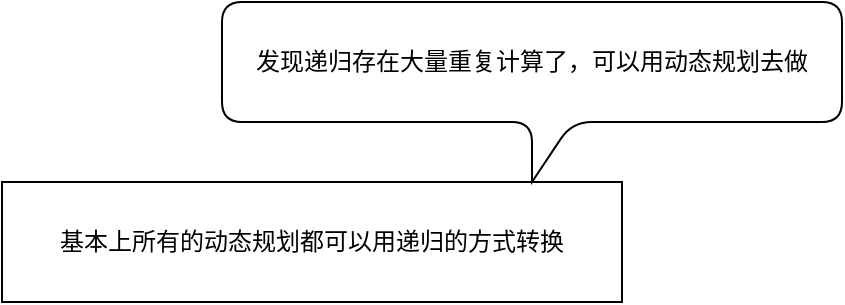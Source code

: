 <mxfile version="14.9.8" type="github">
  <diagram id="WpJpMewNsIh6ZR-yofad" name="Page-1">
    <mxGraphModel dx="946" dy="534" grid="1" gridSize="10" guides="1" tooltips="1" connect="1" arrows="1" fold="1" page="1" pageScale="1" pageWidth="827" pageHeight="1169" math="0" shadow="0">
      <root>
        <mxCell id="0" />
        <mxCell id="1" parent="0" />
        <mxCell id="uIqASsfO4Dl5PbQsylgY-1" value="基本上所有的动态规划都可以用递归的方式转换" style="whiteSpace=wrap;html=1;" vertex="1" parent="1">
          <mxGeometry x="60" y="120" width="310" height="60" as="geometry" />
        </mxCell>
        <mxCell id="uIqASsfO4Dl5PbQsylgY-2" value="发现递归存在大量重复计算了，可以用动态规划去做&lt;br&gt;" style="shape=callout;rounded=1;whiteSpace=wrap;html=1;perimeter=calloutPerimeter;" vertex="1" parent="1">
          <mxGeometry x="170" y="30" width="310" height="90" as="geometry" />
        </mxCell>
      </root>
    </mxGraphModel>
  </diagram>
</mxfile>
